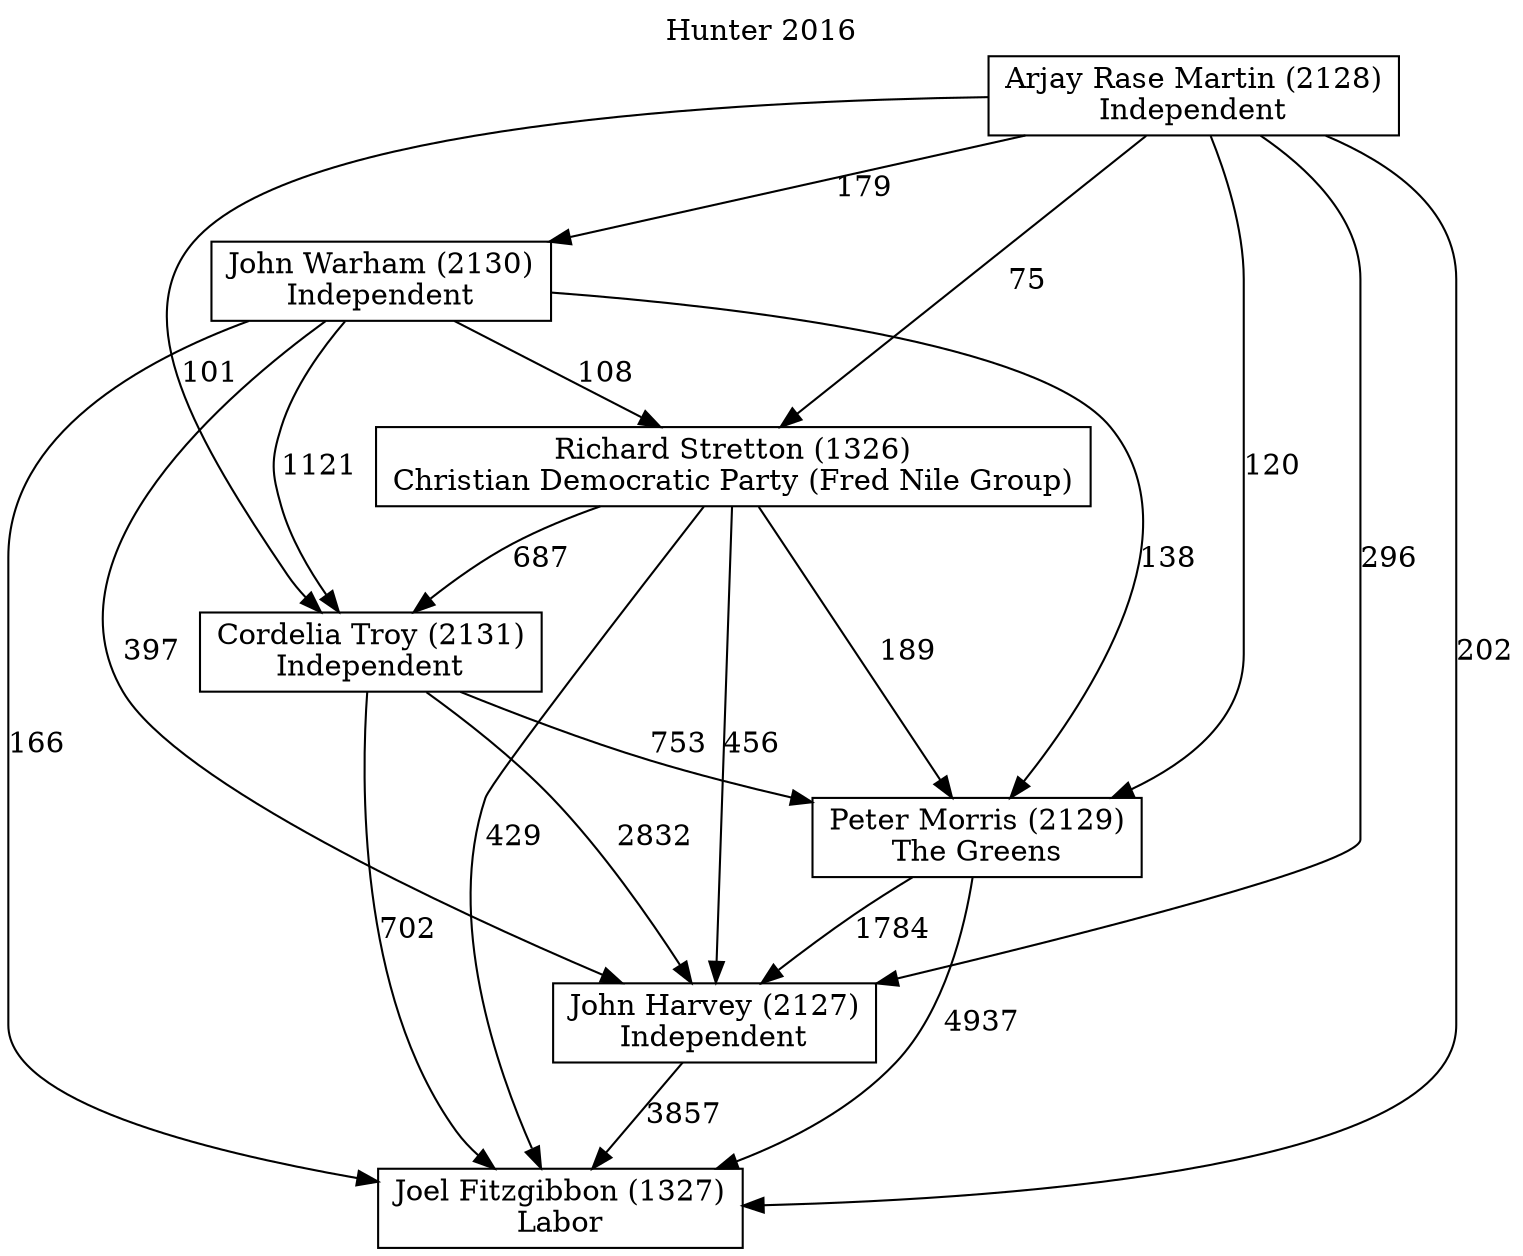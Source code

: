 // House preference flow
digraph "Joel Fitzgibbon (1327)_Hunter_2016" {
	graph [label="Hunter 2016" labelloc=t mclimit=10]
	node [shape=box]
	"John Harvey (2127)" [label="John Harvey (2127)
Independent"]
	"John Warham (2130)" [label="John Warham (2130)
Independent"]
	"Arjay Rase Martin (2128)" [label="Arjay Rase Martin (2128)
Independent"]
	"Joel Fitzgibbon (1327)" [label="Joel Fitzgibbon (1327)
Labor"]
	"Richard Stretton (1326)" [label="Richard Stretton (1326)
Christian Democratic Party (Fred Nile Group)"]
	"Cordelia Troy (2131)" [label="Cordelia Troy (2131)
Independent"]
	"Peter Morris (2129)" [label="Peter Morris (2129)
The Greens"]
	"John Warham (2130)" -> "John Harvey (2127)" [label=397]
	"Arjay Rase Martin (2128)" -> "John Harvey (2127)" [label=296]
	"John Warham (2130)" -> "Richard Stretton (1326)" [label=108]
	"Peter Morris (2129)" -> "John Harvey (2127)" [label=1784]
	"John Warham (2130)" -> "Joel Fitzgibbon (1327)" [label=166]
	"Richard Stretton (1326)" -> "Peter Morris (2129)" [label=189]
	"Richard Stretton (1326)" -> "John Harvey (2127)" [label=456]
	"John Warham (2130)" -> "Peter Morris (2129)" [label=138]
	"Arjay Rase Martin (2128)" -> "John Warham (2130)" [label=179]
	"Cordelia Troy (2131)" -> "John Harvey (2127)" [label=2832]
	"Richard Stretton (1326)" -> "Cordelia Troy (2131)" [label=687]
	"Arjay Rase Martin (2128)" -> "Peter Morris (2129)" [label=120]
	"Arjay Rase Martin (2128)" -> "Joel Fitzgibbon (1327)" [label=202]
	"Cordelia Troy (2131)" -> "Peter Morris (2129)" [label=753]
	"John Warham (2130)" -> "Cordelia Troy (2131)" [label=1121]
	"Peter Morris (2129)" -> "Joel Fitzgibbon (1327)" [label=4937]
	"John Harvey (2127)" -> "Joel Fitzgibbon (1327)" [label=3857]
	"Arjay Rase Martin (2128)" -> "Cordelia Troy (2131)" [label=101]
	"Cordelia Troy (2131)" -> "Joel Fitzgibbon (1327)" [label=702]
	"Richard Stretton (1326)" -> "Joel Fitzgibbon (1327)" [label=429]
	"Arjay Rase Martin (2128)" -> "Richard Stretton (1326)" [label=75]
}
